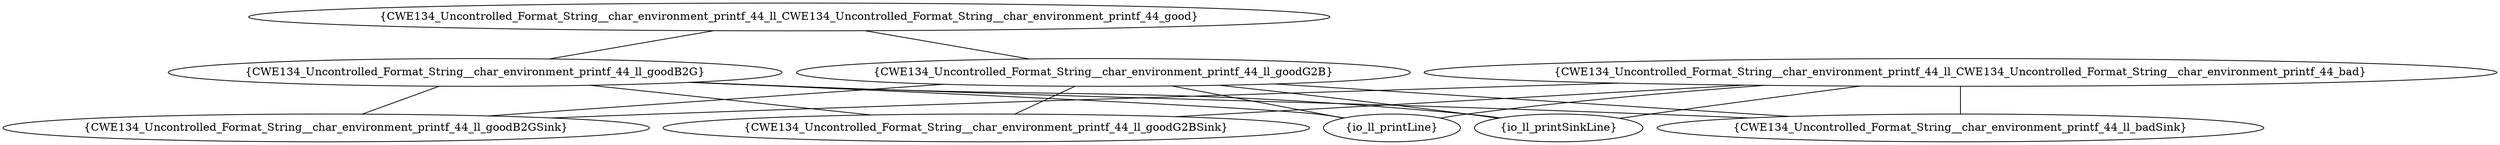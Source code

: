 graph "cg graph" {
CWE134_Uncontrolled_Format_String__char_environment_printf_44_ll_CWE134_Uncontrolled_Format_String__char_environment_printf_44_good [label="{CWE134_Uncontrolled_Format_String__char_environment_printf_44_ll_CWE134_Uncontrolled_Format_String__char_environment_printf_44_good}"];
CWE134_Uncontrolled_Format_String__char_environment_printf_44_ll_goodG2B [label="{CWE134_Uncontrolled_Format_String__char_environment_printf_44_ll_goodG2B}"];
CWE134_Uncontrolled_Format_String__char_environment_printf_44_ll_goodB2G [label="{CWE134_Uncontrolled_Format_String__char_environment_printf_44_ll_goodB2G}"];
CWE134_Uncontrolled_Format_String__char_environment_printf_44_ll_badSink [label="{CWE134_Uncontrolled_Format_String__char_environment_printf_44_ll_badSink}"];
CWE134_Uncontrolled_Format_String__char_environment_printf_44_ll_goodB2GSink [label="{CWE134_Uncontrolled_Format_String__char_environment_printf_44_ll_goodB2GSink}"];
CWE134_Uncontrolled_Format_String__char_environment_printf_44_ll_goodG2BSink [label="{CWE134_Uncontrolled_Format_String__char_environment_printf_44_ll_goodG2BSink}"];
io_ll_printLine [label="{io_ll_printLine}"];
io_ll_printSinkLine [label="{io_ll_printSinkLine}"];
CWE134_Uncontrolled_Format_String__char_environment_printf_44_ll_CWE134_Uncontrolled_Format_String__char_environment_printf_44_bad [label="{CWE134_Uncontrolled_Format_String__char_environment_printf_44_ll_CWE134_Uncontrolled_Format_String__char_environment_printf_44_bad}"];
CWE134_Uncontrolled_Format_String__char_environment_printf_44_ll_CWE134_Uncontrolled_Format_String__char_environment_printf_44_good -- CWE134_Uncontrolled_Format_String__char_environment_printf_44_ll_goodG2B;
CWE134_Uncontrolled_Format_String__char_environment_printf_44_ll_CWE134_Uncontrolled_Format_String__char_environment_printf_44_good -- CWE134_Uncontrolled_Format_String__char_environment_printf_44_ll_goodB2G;
CWE134_Uncontrolled_Format_String__char_environment_printf_44_ll_goodB2G -- CWE134_Uncontrolled_Format_String__char_environment_printf_44_ll_badSink;
CWE134_Uncontrolled_Format_String__char_environment_printf_44_ll_goodB2G -- CWE134_Uncontrolled_Format_String__char_environment_printf_44_ll_goodB2GSink;
CWE134_Uncontrolled_Format_String__char_environment_printf_44_ll_goodB2G -- CWE134_Uncontrolled_Format_String__char_environment_printf_44_ll_goodG2BSink;
CWE134_Uncontrolled_Format_String__char_environment_printf_44_ll_goodB2G -- io_ll_printLine;
CWE134_Uncontrolled_Format_String__char_environment_printf_44_ll_goodB2G -- io_ll_printSinkLine;
CWE134_Uncontrolled_Format_String__char_environment_printf_44_ll_CWE134_Uncontrolled_Format_String__char_environment_printf_44_bad -- CWE134_Uncontrolled_Format_String__char_environment_printf_44_ll_badSink;
CWE134_Uncontrolled_Format_String__char_environment_printf_44_ll_CWE134_Uncontrolled_Format_String__char_environment_printf_44_bad -- CWE134_Uncontrolled_Format_String__char_environment_printf_44_ll_goodB2GSink;
CWE134_Uncontrolled_Format_String__char_environment_printf_44_ll_CWE134_Uncontrolled_Format_String__char_environment_printf_44_bad -- CWE134_Uncontrolled_Format_String__char_environment_printf_44_ll_goodG2BSink;
CWE134_Uncontrolled_Format_String__char_environment_printf_44_ll_CWE134_Uncontrolled_Format_String__char_environment_printf_44_bad -- io_ll_printLine;
CWE134_Uncontrolled_Format_String__char_environment_printf_44_ll_CWE134_Uncontrolled_Format_String__char_environment_printf_44_bad -- io_ll_printSinkLine;
CWE134_Uncontrolled_Format_String__char_environment_printf_44_ll_goodG2B -- CWE134_Uncontrolled_Format_String__char_environment_printf_44_ll_badSink;
CWE134_Uncontrolled_Format_String__char_environment_printf_44_ll_goodG2B -- CWE134_Uncontrolled_Format_String__char_environment_printf_44_ll_goodB2GSink;
CWE134_Uncontrolled_Format_String__char_environment_printf_44_ll_goodG2B -- CWE134_Uncontrolled_Format_String__char_environment_printf_44_ll_goodG2BSink;
CWE134_Uncontrolled_Format_String__char_environment_printf_44_ll_goodG2B -- io_ll_printLine;
CWE134_Uncontrolled_Format_String__char_environment_printf_44_ll_goodG2B -- io_ll_printSinkLine;
}
